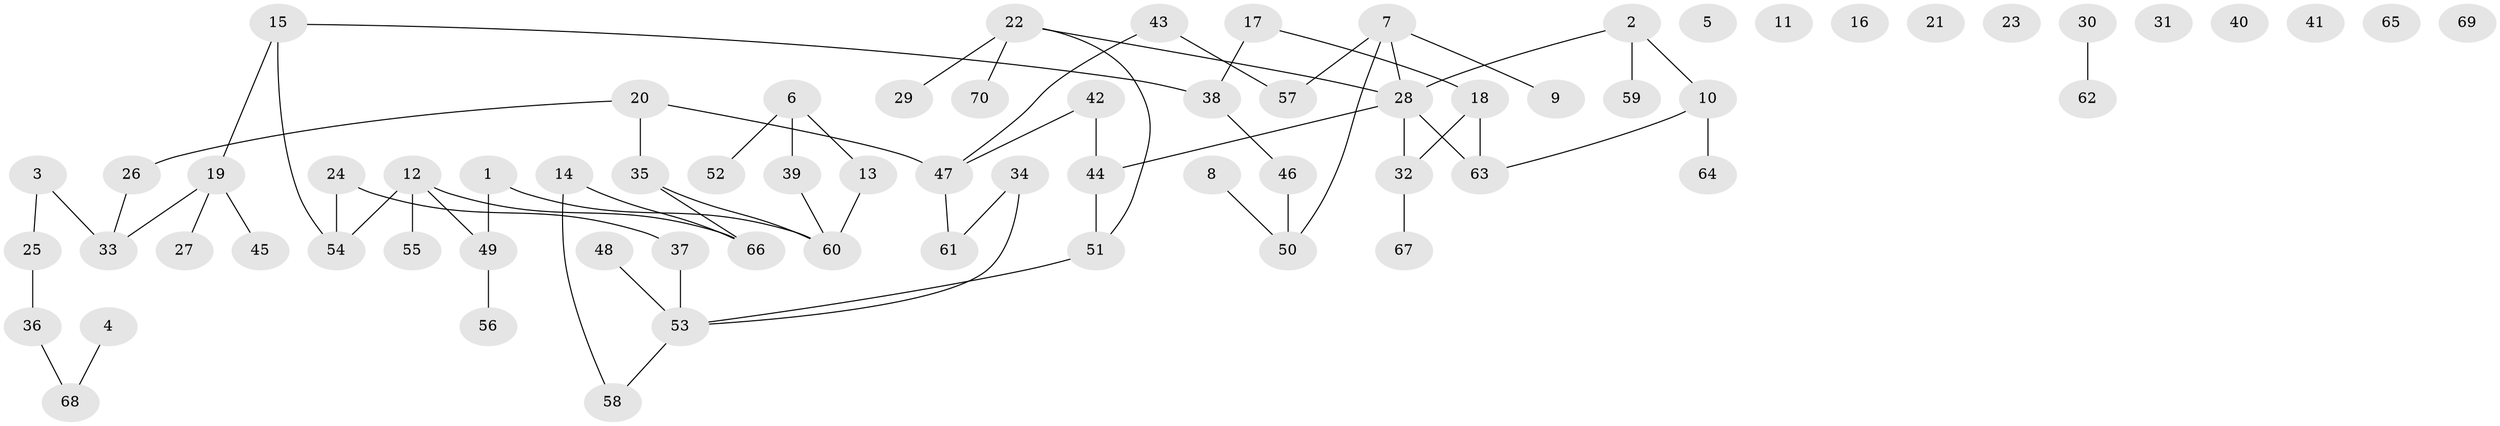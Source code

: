 // coarse degree distribution, {3: 0.0967741935483871, 2: 0.16129032258064516, 1: 0.1935483870967742, 0: 0.3548387096774194, 6: 0.03225806451612903, 4: 0.0967741935483871, 5: 0.03225806451612903, 8: 0.03225806451612903}
// Generated by graph-tools (version 1.1) at 2025/16/03/04/25 18:16:28]
// undirected, 70 vertices, 70 edges
graph export_dot {
graph [start="1"]
  node [color=gray90,style=filled];
  1;
  2;
  3;
  4;
  5;
  6;
  7;
  8;
  9;
  10;
  11;
  12;
  13;
  14;
  15;
  16;
  17;
  18;
  19;
  20;
  21;
  22;
  23;
  24;
  25;
  26;
  27;
  28;
  29;
  30;
  31;
  32;
  33;
  34;
  35;
  36;
  37;
  38;
  39;
  40;
  41;
  42;
  43;
  44;
  45;
  46;
  47;
  48;
  49;
  50;
  51;
  52;
  53;
  54;
  55;
  56;
  57;
  58;
  59;
  60;
  61;
  62;
  63;
  64;
  65;
  66;
  67;
  68;
  69;
  70;
  1 -- 49;
  1 -- 60;
  2 -- 10;
  2 -- 28;
  2 -- 59;
  3 -- 25;
  3 -- 33;
  4 -- 68;
  6 -- 13;
  6 -- 39;
  6 -- 52;
  7 -- 9;
  7 -- 28;
  7 -- 50;
  7 -- 57;
  8 -- 50;
  10 -- 63;
  10 -- 64;
  12 -- 49;
  12 -- 54;
  12 -- 55;
  12 -- 66;
  13 -- 60;
  14 -- 58;
  14 -- 66;
  15 -- 19;
  15 -- 38;
  15 -- 54;
  17 -- 18;
  17 -- 38;
  18 -- 32;
  18 -- 63;
  19 -- 27;
  19 -- 33;
  19 -- 45;
  20 -- 26;
  20 -- 35;
  20 -- 47;
  22 -- 28;
  22 -- 29;
  22 -- 51;
  22 -- 70;
  24 -- 37;
  24 -- 54;
  25 -- 36;
  26 -- 33;
  28 -- 32;
  28 -- 44;
  28 -- 63;
  30 -- 62;
  32 -- 67;
  34 -- 53;
  34 -- 61;
  35 -- 60;
  35 -- 66;
  36 -- 68;
  37 -- 53;
  38 -- 46;
  39 -- 60;
  42 -- 44;
  42 -- 47;
  43 -- 47;
  43 -- 57;
  44 -- 51;
  46 -- 50;
  47 -- 61;
  48 -- 53;
  49 -- 56;
  51 -- 53;
  53 -- 58;
}
